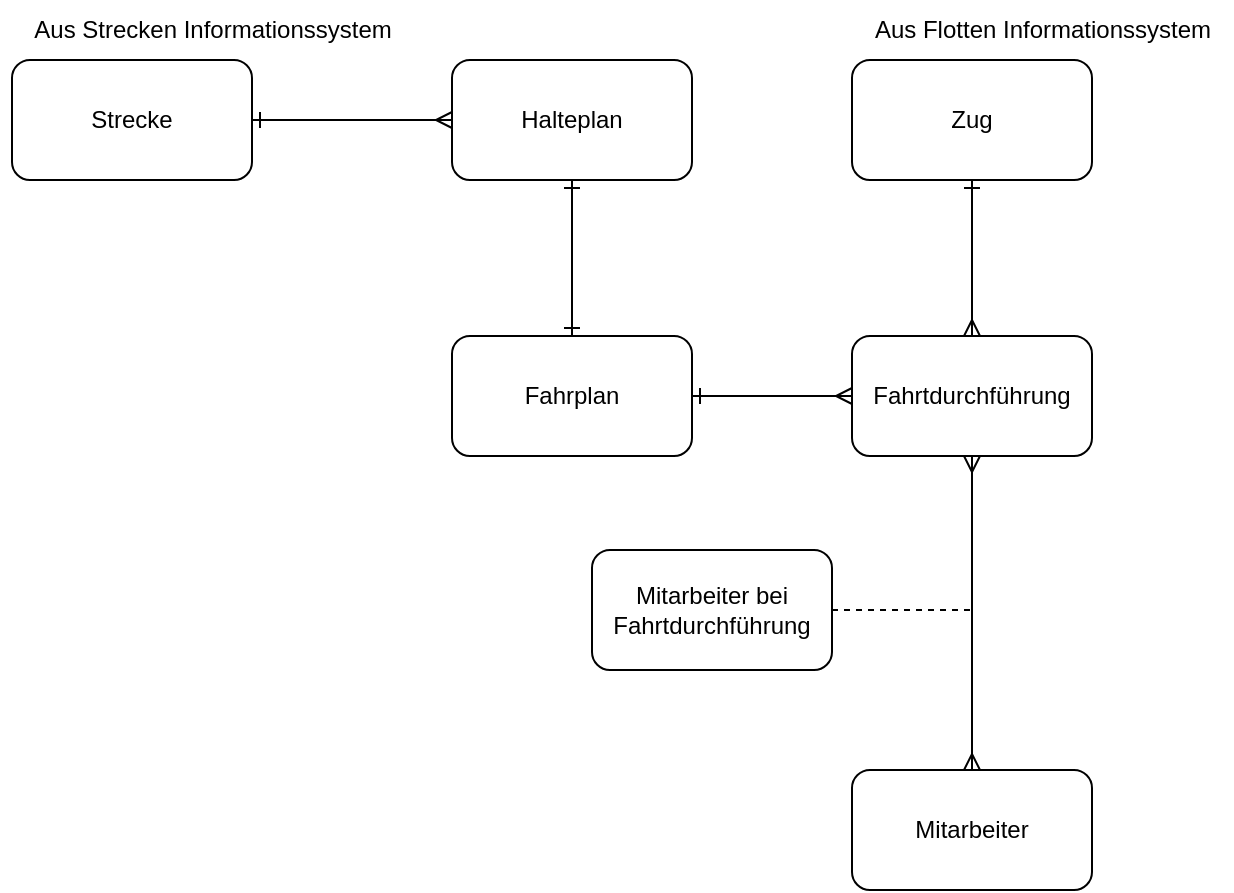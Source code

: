 <mxfile version="24.0.4" type="device">
  <diagram name="Seite-1" id="j5Kou3qg_qNPWXI2ujsc">
    <mxGraphModel dx="989" dy="577" grid="1" gridSize="10" guides="1" tooltips="1" connect="1" arrows="1" fold="1" page="1" pageScale="1" pageWidth="827" pageHeight="1169" math="0" shadow="0">
      <root>
        <mxCell id="0" />
        <mxCell id="1" parent="0" />
        <mxCell id="GPlIpSJsRvUw2aR0bLCb-1" style="edgeStyle=orthogonalEdgeStyle;rounded=0;orthogonalLoop=1;jettySize=auto;html=1;entryX=0;entryY=0.5;entryDx=0;entryDy=0;endArrow=ERmany;endFill=0;startArrow=ERone;startFill=0;" parent="1" source="C5batHd30FwwxVv-121K-2" target="hF3Ueoy39lwhL7Okv0nt-2" edge="1">
          <mxGeometry relative="1" as="geometry" />
        </mxCell>
        <mxCell id="C5batHd30FwwxVv-121K-2" value="Fahrplan" style="rounded=1;whiteSpace=wrap;html=1;" parent="1" vertex="1">
          <mxGeometry x="330" y="653" width="120" height="60" as="geometry" />
        </mxCell>
        <mxCell id="hF3Ueoy39lwhL7Okv0nt-3" style="edgeStyle=orthogonalEdgeStyle;rounded=0;orthogonalLoop=1;jettySize=auto;html=1;endArrow=ERone;endFill=0;startArrow=ERone;startFill=0;" parent="1" source="C5batHd30FwwxVv-121K-3" target="C5batHd30FwwxVv-121K-2" edge="1">
          <mxGeometry relative="1" as="geometry" />
        </mxCell>
        <mxCell id="C5batHd30FwwxVv-121K-3" value="Halteplan" style="rounded=1;whiteSpace=wrap;html=1;" parent="1" vertex="1">
          <mxGeometry x="330" y="515" width="120" height="60" as="geometry" />
        </mxCell>
        <mxCell id="GPlIpSJsRvUw2aR0bLCb-3" style="edgeStyle=orthogonalEdgeStyle;rounded=0;orthogonalLoop=1;jettySize=auto;html=1;entryX=0.5;entryY=0;entryDx=0;entryDy=0;endArrow=ERmany;endFill=0;startArrow=ERmany;startFill=0;" parent="1" source="hF3Ueoy39lwhL7Okv0nt-2" target="GPlIpSJsRvUw2aR0bLCb-2" edge="1">
          <mxGeometry relative="1" as="geometry" />
        </mxCell>
        <mxCell id="ndXL8mZYKNqR9BssLrHB-2" style="edgeStyle=orthogonalEdgeStyle;rounded=0;orthogonalLoop=1;jettySize=auto;html=1;entryX=0.5;entryY=1;entryDx=0;entryDy=0;endArrow=ERone;endFill=0;startArrow=ERmany;startFill=0;" edge="1" parent="1" source="hF3Ueoy39lwhL7Okv0nt-2" target="ndXL8mZYKNqR9BssLrHB-1">
          <mxGeometry relative="1" as="geometry">
            <Array as="points" />
          </mxGeometry>
        </mxCell>
        <mxCell id="hF3Ueoy39lwhL7Okv0nt-2" value="Fahrtdurchführung" style="rounded=1;whiteSpace=wrap;html=1;" parent="1" vertex="1">
          <mxGeometry x="530" y="653" width="120" height="60" as="geometry" />
        </mxCell>
        <mxCell id="hF3Ueoy39lwhL7Okv0nt-6" value="" style="group" parent="1" vertex="1" connectable="0">
          <mxGeometry x="104" y="485" width="250" height="90" as="geometry" />
        </mxCell>
        <mxCell id="hF3Ueoy39lwhL7Okv0nt-1" value="Strecke" style="rounded=1;whiteSpace=wrap;html=1;" parent="hF3Ueoy39lwhL7Okv0nt-6" vertex="1">
          <mxGeometry x="6" y="30" width="120" height="60" as="geometry" />
        </mxCell>
        <mxCell id="hF3Ueoy39lwhL7Okv0nt-5" value="Aus Strecken Informationssystem" style="text;html=1;align=center;verticalAlign=middle;resizable=0;points=[];autosize=1;strokeColor=none;fillColor=none;" parent="hF3Ueoy39lwhL7Okv0nt-6" vertex="1">
          <mxGeometry x="6" width="200" height="30" as="geometry" />
        </mxCell>
        <mxCell id="hF3Ueoy39lwhL7Okv0nt-7" style="edgeStyle=orthogonalEdgeStyle;rounded=0;orthogonalLoop=1;jettySize=auto;html=1;entryX=0;entryY=0.5;entryDx=0;entryDy=0;endArrow=ERmany;endFill=0;startArrow=ERone;startFill=0;" parent="1" source="hF3Ueoy39lwhL7Okv0nt-1" target="C5batHd30FwwxVv-121K-3" edge="1">
          <mxGeometry relative="1" as="geometry" />
        </mxCell>
        <mxCell id="GPlIpSJsRvUw2aR0bLCb-2" value="Mitarbeiter" style="rounded=1;whiteSpace=wrap;html=1;" parent="1" vertex="1">
          <mxGeometry x="530" y="870" width="120" height="60" as="geometry" />
        </mxCell>
        <mxCell id="GPlIpSJsRvUw2aR0bLCb-5" style="edgeStyle=orthogonalEdgeStyle;rounded=0;orthogonalLoop=1;jettySize=auto;html=1;exitX=1;exitY=0.5;exitDx=0;exitDy=0;endArrow=none;endFill=0;dashed=1;" parent="1" source="GPlIpSJsRvUw2aR0bLCb-4" edge="1">
          <mxGeometry relative="1" as="geometry">
            <mxPoint x="590" y="790" as="targetPoint" />
          </mxGeometry>
        </mxCell>
        <mxCell id="GPlIpSJsRvUw2aR0bLCb-4" value="Mitarbeiter bei Fahrtdurchführung" style="rounded=1;whiteSpace=wrap;html=1;" parent="1" vertex="1">
          <mxGeometry x="400" y="760" width="120" height="60" as="geometry" />
        </mxCell>
        <mxCell id="ndXL8mZYKNqR9BssLrHB-1" value="Zug" style="rounded=1;whiteSpace=wrap;html=1;" vertex="1" parent="1">
          <mxGeometry x="530" y="515" width="120" height="60" as="geometry" />
        </mxCell>
        <mxCell id="ndXL8mZYKNqR9BssLrHB-3" value="Aus Flotten Informationssystem" style="text;html=1;align=center;verticalAlign=middle;resizable=0;points=[];autosize=1;strokeColor=none;fillColor=none;" vertex="1" parent="1">
          <mxGeometry x="530" y="485" width="190" height="30" as="geometry" />
        </mxCell>
      </root>
    </mxGraphModel>
  </diagram>
</mxfile>
